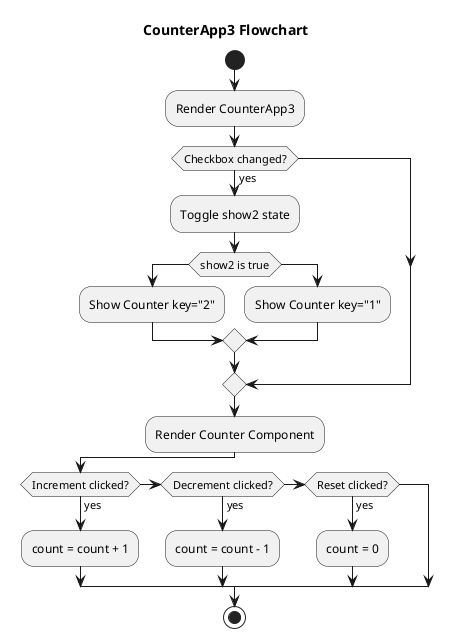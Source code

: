 @startuml
title CounterApp3 Flowchart

start

:Render CounterApp3;

if (Checkbox changed?) then (yes)
  :Toggle show2 state;
  if (show2 is true) then
    :Show Counter key="2";
  else
    :Show Counter key="1";
  endif
endif

:Render Counter Component;

if (Increment clicked?) then (yes)
  :count = count + 1;
else if (Decrement clicked?) then (yes)
  :count = count - 1;
else if (Reset clicked?) then (yes)
  :count = 0;
endif

stop

@enduml